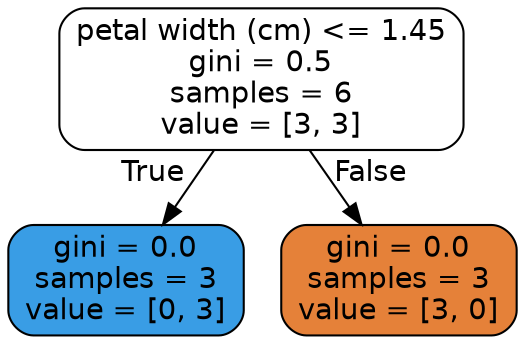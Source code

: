 digraph Tree {
node [shape=box, style="filled, rounded", color="black", fontname="helvetica"] ;
edge [fontname="helvetica"] ;
0 [label="petal width (cm) <= 1.45\ngini = 0.5\nsamples = 6\nvalue = [3, 3]", fillcolor="#ffffff"] ;
1 [label="gini = 0.0\nsamples = 3\nvalue = [0, 3]", fillcolor="#399de5"] ;
0 -> 1 [labeldistance=2.5, labelangle=45, headlabel="True"] ;
2 [label="gini = 0.0\nsamples = 3\nvalue = [3, 0]", fillcolor="#e58139"] ;
0 -> 2 [labeldistance=2.5, labelangle=-45, headlabel="False"] ;
}